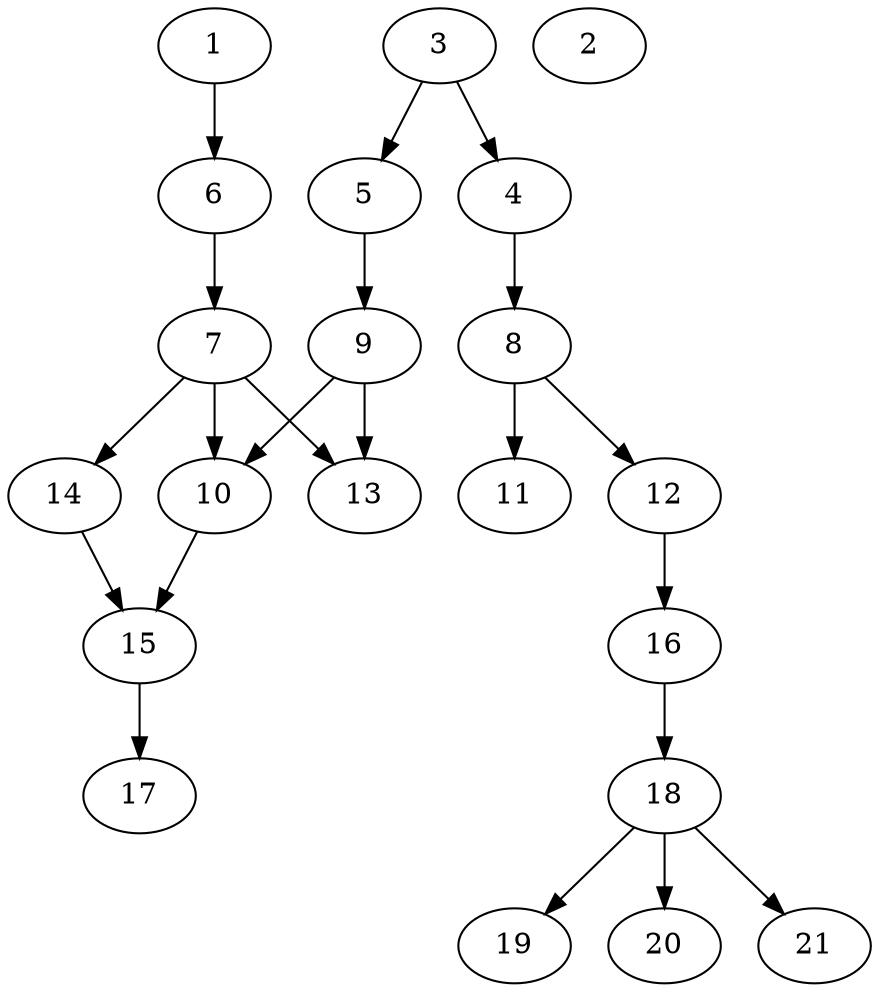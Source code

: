 // DAG (tier=2-normal, mode=data, n=21, ccr=0.413, fat=0.502, density=0.495, regular=0.416, jump=0.141, mindata=2097152, maxdata=16777216)
// DAG automatically generated by daggen at Sun Aug 24 16:33:34 2025
// /home/ermia/Project/Environments/daggen/bin/daggen --dot --ccr 0.413 --fat 0.502 --regular 0.416 --density 0.495 --jump 0.141 --mindata 2097152 --maxdata 16777216 -n 21 
digraph G {
  1 [size="898448093441142400", alpha="0.11", expect_size="449224046720571200"]
  1 -> 6 [size ="328519397670912"]
  2 [size="337050600192522816", alpha="0.07", expect_size="168525300096261408"]
  3 [size="28024753206814164", alpha="0.04", expect_size="14012376603407082"]
  3 -> 4 [size ="600102259392512"]
  3 -> 5 [size ="600102259392512"]
  4 [size="5961203714323352576", alpha="0.12", expect_size="2980601857161676288"]
  4 -> 8 [size ="2018224602349568"]
  5 [size="3949646779381716", alpha="0.02", expect_size="1974823389690858"]
  5 -> 9 [size ="339529277898752"]
  6 [size="1990042200870049", alpha="0.07", expect_size="995021100435024"]
  6 -> 7 [size ="98748688498688"]
  7 [size="1661211926332690176", alpha="0.08", expect_size="830605963166345088"]
  7 -> 10 [size ="736808216297472"]
  7 -> 13 [size ="736808216297472"]
  7 -> 14 [size ="736808216297472"]
  8 [size="4138328413956426240", alpha="0.03", expect_size="2069164206978213120"]
  8 -> 11 [size ="1683150916812800"]
  8 -> 12 [size ="1683150916812800"]
  9 [size="2265930235320366592", alpha="0.00", expect_size="1132965117660183296"]
  9 -> 10 [size ="1274483528695808"]
  9 -> 13 [size ="1274483528695808"]
  10 [size="91500063036852784", alpha="0.04", expect_size="45750031518426392"]
  10 -> 15 [size ="1432763852914688"]
  11 [size="971411044512011392", alpha="0.13", expect_size="485705522256005696"]
  12 [size="91346115564743232", alpha="0.09", expect_size="45673057782371616"]
  12 -> 16 [size ="124469360197632"]
  13 [size="554244202448138304", alpha="0.06", expect_size="277122101224069152"]
  14 [size="132907371802040448", alpha="0.11", expect_size="66453685901020224"]
  14 -> 15 [size ="60160445775872"]
  15 [size="19047180567123200", alpha="0.07", expect_size="9523590283561600"]
  15 -> 17 [size ="722413499187200"]
  16 [size="49846433286734217216", alpha="0.16", expect_size="24923216643367108608"]
  16 -> 18 [size ="108354273804288"]
  17 [size="23913110036866720", alpha="0.10", expect_size="11956555018433360"]
  18 [size="125398823410050531328", alpha="0.18", expect_size="62699411705025265664"]
  18 -> 19 [size ="200425185738752"]
  18 -> 20 [size ="200425185738752"]
  18 -> 21 [size ="200425185738752"]
  19 [size="7189257630220126", alpha="0.11", expect_size="3594628815110063"]
  20 [size="14155369985480322", alpha="0.10", expect_size="7077684992740161"]
  21 [size="32294058889378700", alpha="0.13", expect_size="16147029444689350"]
}